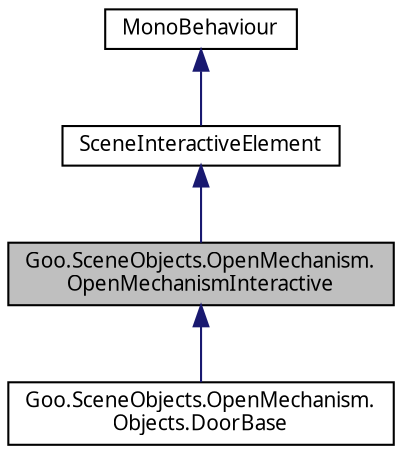 digraph "Goo.SceneObjects.OpenMechanism.OpenMechanismInteractive"
{
 // LATEX_PDF_SIZE
  edge [fontname="Calibrii",fontsize="10",labelfontname="Calibrii",labelfontsize="10"];
  node [fontname="Calibrii",fontsize="10",shape=record];
  Node1 [label="Goo.SceneObjects.OpenMechanism.\lOpenMechanismInteractive",height=0.2,width=0.4,color="black", fillcolor="grey75", style="filled", fontcolor="black",tooltip=" "];
  Node2 -> Node1 [dir="back",color="midnightblue",fontsize="10",style="solid",fontname="Calibrii"];
  Node2 [label="SceneInteractiveElement",height=0.2,width=0.4,color="black", fillcolor="white", style="filled",URL="$dc/d58/classGoo_1_1SceneObjects_1_1SceneInteractiveElement.html",tooltip=" "];
  Node3 -> Node2 [dir="back",color="midnightblue",fontsize="10",style="solid",fontname="Calibrii"];
  Node3 [label="MonoBehaviour",height=0.2,width=0.4,color="black", fillcolor="white", style="filled",tooltip=" "];
  Node1 -> Node4 [dir="back",color="midnightblue",fontsize="10",style="solid",fontname="Calibrii"];
  Node4 [label="Goo.SceneObjects.OpenMechanism.\lObjects.DoorBase",height=0.2,width=0.4,color="black", fillcolor="white", style="filled",URL="$d1/d90/classGoo_1_1SceneObjects_1_1OpenMechanism_1_1Objects_1_1DoorBase.html",tooltip=" "];
}
